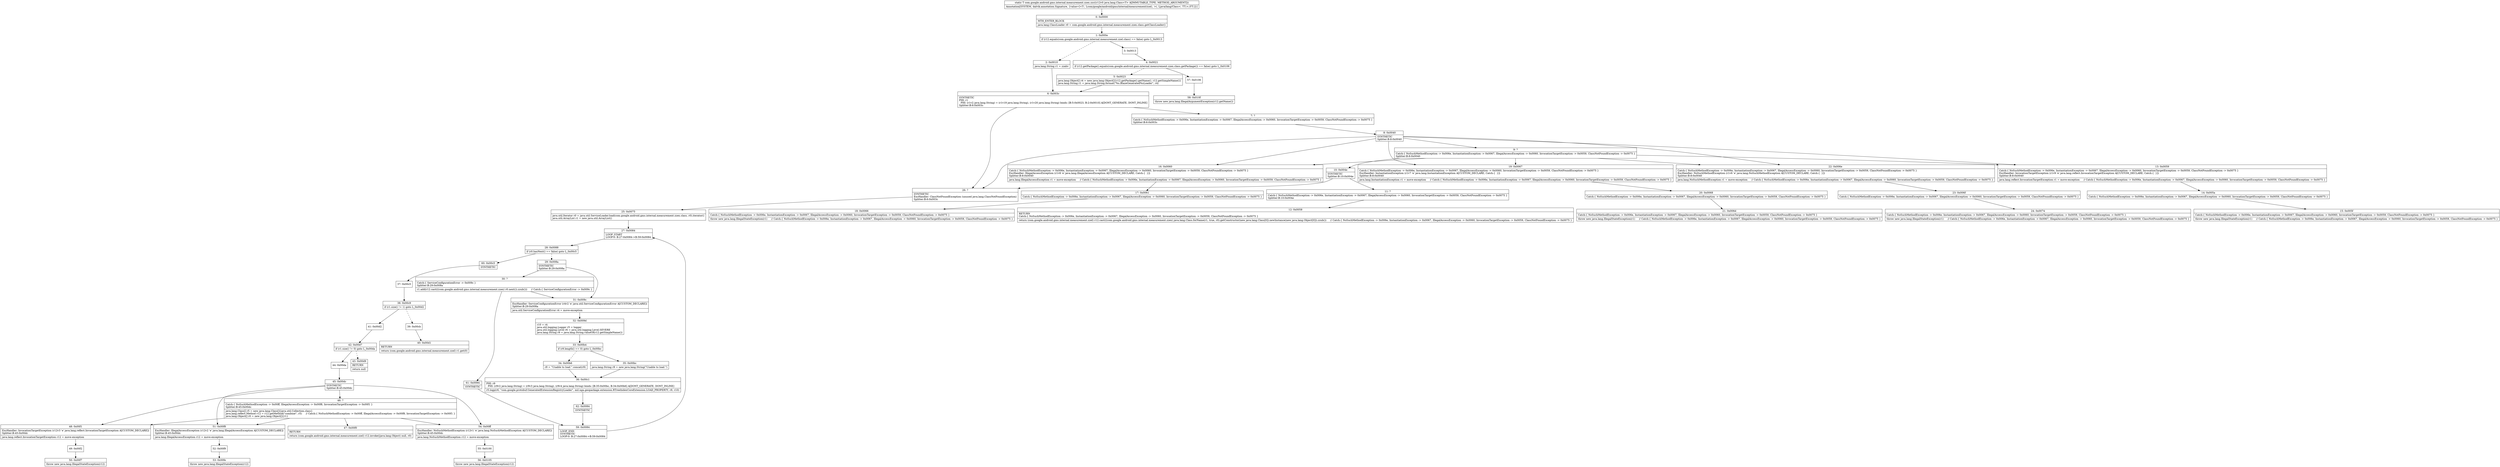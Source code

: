 digraph "CFG forcom.google.android.gms.internal.measurement.zzex.zzc(Ljava\/lang\/Class;)Lcom\/google\/android\/gms\/internal\/measurement\/zzel;" {
Node_0 [shape=record,label="{0\:\ 0x0000|MTH_ENTER_BLOCK\l|java.lang.ClassLoader r0 = com.google.android.gms.internal.measurement.zzex.class.getClassLoader()\l}"];
Node_1 [shape=record,label="{1\:\ 0x000e|if (r12.equals(com.google.android.gms.internal.measurement.zzel.class) == false) goto L_0x0013\l}"];
Node_2 [shape=record,label="{2\:\ 0x0010|java.lang.String r1 = zzahv\l}"];
Node_3 [shape=record,label="{3\:\ 0x0013}"];
Node_4 [shape=record,label="{4\:\ 0x0021|if (r12.getPackage().equals(com.google.android.gms.internal.measurement.zzex.class.getPackage()) == false) goto L_0x0106\l}"];
Node_5 [shape=record,label="{5\:\ 0x0023|java.lang.Object[] r4 = new java.lang.Object[]\{r12.getPackage().getName(), r12.getSimpleName()\}\ljava.lang.String r1 = java.lang.String.format(\"%s.BlazeGenerated%sLoader\", r4)\l}"];
Node_6 [shape=record,label="{6\:\ 0x003c|SYNTHETIC\lPHI: r1 \l  PHI: (r1v2 java.lang.String) = (r1v19 java.lang.String), (r1v20 java.lang.String) binds: [B:5:0x0023, B:2:0x0010] A[DONT_GENERATE, DONT_INLINE]\lSplitter:B:6:0x003c\l}"];
Node_7 [shape=record,label="{7\:\ ?|Catch:\{ NoSuchMethodException \-\> 0x006e, InstantiationException \-\> 0x0067, IllegalAccessException \-\> 0x0060, InvocationTargetException \-\> 0x0059, ClassNotFoundException \-\> 0x0075 \}\lSplitter:B:6:0x003c\l}"];
Node_8 [shape=record,label="{8\:\ 0x0040|SYNTHETIC\lSplitter:B:8:0x0040\l}"];
Node_9 [shape=record,label="{9\:\ ?|Catch:\{ NoSuchMethodException \-\> 0x006e, InstantiationException \-\> 0x0067, IllegalAccessException \-\> 0x0060, InvocationTargetException \-\> 0x0059, ClassNotFoundException \-\> 0x0075 \}\lSplitter:B:8:0x0040\l}"];
Node_10 [shape=record,label="{10\:\ 0x004e|SYNTHETIC\lSplitter:B:10:0x004e\l}"];
Node_11 [shape=record,label="{11\:\ ?|Catch:\{ NoSuchMethodException \-\> 0x006e, InstantiationException \-\> 0x0067, IllegalAccessException \-\> 0x0060, InvocationTargetException \-\> 0x0059, ClassNotFoundException \-\> 0x0075 \}\lSplitter:B:10:0x004e\l}"];
Node_12 [shape=record,label="{12\:\ 0x0058|RETURN\lCatch:\{ NoSuchMethodException \-\> 0x006e, InstantiationException \-\> 0x0067, IllegalAccessException \-\> 0x0060, InvocationTargetException \-\> 0x0059, ClassNotFoundException \-\> 0x0075 \}\l|return (com.google.android.gms.internal.measurement.zzel) r12.cast(((com.google.android.gms.internal.measurement.zzex) java.lang.Class.forName(r1, true, r0).getConstructor(new java.lang.Class[0]).newInstance(new java.lang.Object[0])).zzub())     \/\/ Catch:\{ NoSuchMethodException \-\> 0x006e, InstantiationException \-\> 0x0067, IllegalAccessException \-\> 0x0060, InvocationTargetException \-\> 0x0059, ClassNotFoundException \-\> 0x0075 \}\l}"];
Node_13 [shape=record,label="{13\:\ 0x0059|Catch:\{ NoSuchMethodException \-\> 0x006e, InstantiationException \-\> 0x0067, IllegalAccessException \-\> 0x0060, InvocationTargetException \-\> 0x0059, ClassNotFoundException \-\> 0x0075 \}\lExcHandler: InvocationTargetException (r1v9 'e' java.lang.reflect.InvocationTargetException A[CUSTOM_DECLARE, Catch:\{  \}])\lSplitter:B:8:0x0040\l|java.lang.reflect.InvocationTargetException r1 = move\-exception     \/\/ Catch:\{ NoSuchMethodException \-\> 0x006e, InstantiationException \-\> 0x0067, IllegalAccessException \-\> 0x0060, InvocationTargetException \-\> 0x0059, ClassNotFoundException \-\> 0x0075 \}\l}"];
Node_14 [shape=record,label="{14\:\ 0x005a|Catch:\{ NoSuchMethodException \-\> 0x006e, InstantiationException \-\> 0x0067, IllegalAccessException \-\> 0x0060, InvocationTargetException \-\> 0x0059, ClassNotFoundException \-\> 0x0075 \}\l}"];
Node_15 [shape=record,label="{15\:\ 0x005f|Catch:\{ NoSuchMethodException \-\> 0x006e, InstantiationException \-\> 0x0067, IllegalAccessException \-\> 0x0060, InvocationTargetException \-\> 0x0059, ClassNotFoundException \-\> 0x0075 \}\l|throw new java.lang.IllegalStateException(r1)     \/\/ Catch:\{ NoSuchMethodException \-\> 0x006e, InstantiationException \-\> 0x0067, IllegalAccessException \-\> 0x0060, InvocationTargetException \-\> 0x0059, ClassNotFoundException \-\> 0x0075 \}\l}"];
Node_16 [shape=record,label="{16\:\ 0x0060|Catch:\{ NoSuchMethodException \-\> 0x006e, InstantiationException \-\> 0x0067, IllegalAccessException \-\> 0x0060, InvocationTargetException \-\> 0x0059, ClassNotFoundException \-\> 0x0075 \}\lExcHandler: IllegalAccessException (r1v8 'e' java.lang.IllegalAccessException A[CUSTOM_DECLARE, Catch:\{  \}])\lSplitter:B:8:0x0040\l|java.lang.IllegalAccessException r1 = move\-exception     \/\/ Catch:\{ NoSuchMethodException \-\> 0x006e, InstantiationException \-\> 0x0067, IllegalAccessException \-\> 0x0060, InvocationTargetException \-\> 0x0059, ClassNotFoundException \-\> 0x0075 \}\l}"];
Node_17 [shape=record,label="{17\:\ 0x0061|Catch:\{ NoSuchMethodException \-\> 0x006e, InstantiationException \-\> 0x0067, IllegalAccessException \-\> 0x0060, InvocationTargetException \-\> 0x0059, ClassNotFoundException \-\> 0x0075 \}\l}"];
Node_18 [shape=record,label="{18\:\ 0x0066|Catch:\{ NoSuchMethodException \-\> 0x006e, InstantiationException \-\> 0x0067, IllegalAccessException \-\> 0x0060, InvocationTargetException \-\> 0x0059, ClassNotFoundException \-\> 0x0075 \}\l|throw new java.lang.IllegalStateException(r1)     \/\/ Catch:\{ NoSuchMethodException \-\> 0x006e, InstantiationException \-\> 0x0067, IllegalAccessException \-\> 0x0060, InvocationTargetException \-\> 0x0059, ClassNotFoundException \-\> 0x0075 \}\l}"];
Node_19 [shape=record,label="{19\:\ 0x0067|Catch:\{ NoSuchMethodException \-\> 0x006e, InstantiationException \-\> 0x0067, IllegalAccessException \-\> 0x0060, InvocationTargetException \-\> 0x0059, ClassNotFoundException \-\> 0x0075 \}\lExcHandler: InstantiationException (r1v7 'e' java.lang.InstantiationException A[CUSTOM_DECLARE, Catch:\{  \}])\lSplitter:B:8:0x0040\l|java.lang.InstantiationException r1 = move\-exception     \/\/ Catch:\{ NoSuchMethodException \-\> 0x006e, InstantiationException \-\> 0x0067, IllegalAccessException \-\> 0x0060, InvocationTargetException \-\> 0x0059, ClassNotFoundException \-\> 0x0075 \}\l}"];
Node_20 [shape=record,label="{20\:\ 0x0068|Catch:\{ NoSuchMethodException \-\> 0x006e, InstantiationException \-\> 0x0067, IllegalAccessException \-\> 0x0060, InvocationTargetException \-\> 0x0059, ClassNotFoundException \-\> 0x0075 \}\l}"];
Node_21 [shape=record,label="{21\:\ 0x006d|Catch:\{ NoSuchMethodException \-\> 0x006e, InstantiationException \-\> 0x0067, IllegalAccessException \-\> 0x0060, InvocationTargetException \-\> 0x0059, ClassNotFoundException \-\> 0x0075 \}\l|throw new java.lang.IllegalStateException(r1)     \/\/ Catch:\{ NoSuchMethodException \-\> 0x006e, InstantiationException \-\> 0x0067, IllegalAccessException \-\> 0x0060, InvocationTargetException \-\> 0x0059, ClassNotFoundException \-\> 0x0075 \}\l}"];
Node_22 [shape=record,label="{22\:\ 0x006e|Catch:\{ NoSuchMethodException \-\> 0x006e, InstantiationException \-\> 0x0067, IllegalAccessException \-\> 0x0060, InvocationTargetException \-\> 0x0059, ClassNotFoundException \-\> 0x0075 \}\lExcHandler: NoSuchMethodException (r1v6 'e' java.lang.NoSuchMethodException A[CUSTOM_DECLARE, Catch:\{  \}])\lSplitter:B:8:0x0040\l|java.lang.NoSuchMethodException r1 = move\-exception     \/\/ Catch:\{ NoSuchMethodException \-\> 0x006e, InstantiationException \-\> 0x0067, IllegalAccessException \-\> 0x0060, InvocationTargetException \-\> 0x0059, ClassNotFoundException \-\> 0x0075 \}\l}"];
Node_23 [shape=record,label="{23\:\ 0x006f|Catch:\{ NoSuchMethodException \-\> 0x006e, InstantiationException \-\> 0x0067, IllegalAccessException \-\> 0x0060, InvocationTargetException \-\> 0x0059, ClassNotFoundException \-\> 0x0075 \}\l}"];
Node_24 [shape=record,label="{24\:\ 0x0074|Catch:\{ NoSuchMethodException \-\> 0x006e, InstantiationException \-\> 0x0067, IllegalAccessException \-\> 0x0060, InvocationTargetException \-\> 0x0059, ClassNotFoundException \-\> 0x0075 \}\l|throw new java.lang.IllegalStateException(r1)     \/\/ Catch:\{ NoSuchMethodException \-\> 0x006e, InstantiationException \-\> 0x0067, IllegalAccessException \-\> 0x0060, InvocationTargetException \-\> 0x0059, ClassNotFoundException \-\> 0x0075 \}\l}"];
Node_25 [shape=record,label="{25\:\ 0x0075|java.util.Iterator r0 = java.util.ServiceLoader.load(com.google.android.gms.internal.measurement.zzex.class, r0).iterator()\ljava.util.ArrayList r1 = new java.util.ArrayList()\l}"];
Node_26 [shape=record,label="{26\:\ ?|SYNTHETIC\lExcHandler: ClassNotFoundException (unused java.lang.ClassNotFoundException)\lSplitter:B:6:0x003c\l}"];
Node_27 [shape=record,label="{27\:\ 0x0084|LOOP_START\lLOOP:0: B:27:0x0084\-\>B:59:0x0084\l}"];
Node_28 [shape=record,label="{28\:\ 0x0088|if (r0.hasNext() == false) goto L_0x00c5\l}"];
Node_29 [shape=record,label="{29\:\ 0x008a|SYNTHETIC\lSplitter:B:29:0x008a\l}"];
Node_30 [shape=record,label="{30\:\ ?|Catch:\{ ServiceConfigurationError \-\> 0x009c \}\lSplitter:B:29:0x008a\l|r1.add(r12.cast(((com.google.android.gms.internal.measurement.zzex) r0.next()).zzub()))     \/\/ Catch:\{ ServiceConfigurationError \-\> 0x009c \}\l}"];
Node_31 [shape=record,label="{31\:\ 0x009c|ExcHandler: ServiceConfigurationError (r4v2 'e' java.util.ServiceConfigurationError A[CUSTOM_DECLARE])\lSplitter:B:29:0x008a\l|java.util.ServiceConfigurationError r4 = move\-exception\l}"];
Node_32 [shape=record,label="{32\:\ 0x009d|r10 = r4\ljava.util.logging.Logger r5 = logger\ljava.util.logging.Level r6 = java.util.logging.Level.SEVERE\ljava.lang.String r9 = java.lang.String.valueOf(r12.getSimpleName())\l}"];
Node_33 [shape=record,label="{33\:\ 0x00b4|if (r9.length() == 0) goto L_0x00bc\l}"];
Node_34 [shape=record,label="{34\:\ 0x00b6|r9 = \"Unable to load \".concat(r9)\l}"];
Node_35 [shape=record,label="{35\:\ 0x00bc|java.lang.String r9 = new java.lang.String(\"Unable to load \")\l}"];
Node_36 [shape=record,label="{36\:\ 0x00c1|PHI: r9 \l  PHI: (r9v2 java.lang.String) = (r9v3 java.lang.String), (r9v4 java.lang.String) binds: [B:35:0x00bc, B:34:0x00b6] A[DONT_GENERATE, DONT_INLINE]\l|r5.logp(r6, \"com.google.protobuf.GeneratedExtensionRegistryLoader\", mil.nga.geopackage.extension.RTreeIndexCoreExtension.LOAD_PROPERTY, r9, r10)\l}"];
Node_37 [shape=record,label="{37\:\ 0x00c5}"];
Node_38 [shape=record,label="{38\:\ 0x00c9|if (r1.size() != 1) goto L_0x00d2\l}"];
Node_39 [shape=record,label="{39\:\ 0x00cb}"];
Node_40 [shape=record,label="{40\:\ 0x00d1|RETURN\l|return (com.google.android.gms.internal.measurement.zzel) r1.get(0)\l}"];
Node_41 [shape=record,label="{41\:\ 0x00d2}"];
Node_42 [shape=record,label="{42\:\ 0x00d7|if (r1.size() != 0) goto L_0x00da\l}"];
Node_43 [shape=record,label="{43\:\ 0x00d9|RETURN\l|return null\l}"];
Node_44 [shape=record,label="{44\:\ 0x00da}"];
Node_45 [shape=record,label="{45\:\ 0x00dc|SYNTHETIC\lSplitter:B:45:0x00dc\l}"];
Node_46 [shape=record,label="{46\:\ ?|Catch:\{ NoSuchMethodException \-\> 0x00ff, IllegalAccessException \-\> 0x00f8, InvocationTargetException \-\> 0x00f1 \}\lSplitter:B:45:0x00dc\l|java.lang.Class[] r5 = new java.lang.Class[]\{java.util.Collection.class\}\ljava.lang.reflect.Method r12 = r12.getMethod(\"combine\", r5)     \/\/ Catch:\{ NoSuchMethodException \-\> 0x00ff, IllegalAccessException \-\> 0x00f8, InvocationTargetException \-\> 0x00f1 \}\ljava.lang.Object[] r0 = new java.lang.Object[]\{r1\}\l}"];
Node_47 [shape=record,label="{47\:\ 0x00f0|RETURN\l|return (com.google.android.gms.internal.measurement.zzel) r12.invoke((java.lang.Object) null, r0)\l}"];
Node_48 [shape=record,label="{48\:\ 0x00f1|ExcHandler: InvocationTargetException (r12v3 'e' java.lang.reflect.InvocationTargetException A[CUSTOM_DECLARE])\lSplitter:B:45:0x00dc\l|java.lang.reflect.InvocationTargetException r12 = move\-exception\l}"];
Node_49 [shape=record,label="{49\:\ 0x00f2}"];
Node_50 [shape=record,label="{50\:\ 0x00f7|throw new java.lang.IllegalStateException(r12)\l}"];
Node_51 [shape=record,label="{51\:\ 0x00f8|ExcHandler: IllegalAccessException (r12v2 'e' java.lang.IllegalAccessException A[CUSTOM_DECLARE])\lSplitter:B:45:0x00dc\l|java.lang.IllegalAccessException r12 = move\-exception\l}"];
Node_52 [shape=record,label="{52\:\ 0x00f9}"];
Node_53 [shape=record,label="{53\:\ 0x00fe|throw new java.lang.IllegalStateException(r12)\l}"];
Node_54 [shape=record,label="{54\:\ 0x00ff|ExcHandler: NoSuchMethodException (r12v1 'e' java.lang.NoSuchMethodException A[CUSTOM_DECLARE])\lSplitter:B:45:0x00dc\l|java.lang.NoSuchMethodException r12 = move\-exception\l}"];
Node_55 [shape=record,label="{55\:\ 0x0100}"];
Node_56 [shape=record,label="{56\:\ 0x0105|throw new java.lang.IllegalStateException(r12)\l}"];
Node_57 [shape=record,label="{57\:\ 0x0106}"];
Node_58 [shape=record,label="{58\:\ 0x010f|throw new java.lang.IllegalArgumentException(r12.getName())\l}"];
Node_59 [shape=record,label="{59\:\ 0x0084|LOOP_END\lSYNTHETIC\lLOOP:0: B:27:0x0084\-\>B:59:0x0084\l}"];
Node_60 [shape=record,label="{60\:\ 0x00c5|SYNTHETIC\l}"];
Node_61 [shape=record,label="{61\:\ 0x0084|SYNTHETIC\l}"];
Node_62 [shape=record,label="{62\:\ 0x0084|SYNTHETIC\l}"];
MethodNode[shape=record,label="{static T com.google.android.gms.internal.measurement.zzex.zzc((r12v0 java.lang.Class\<T\> A[IMMUTABLE_TYPE, METHOD_ARGUMENT]))  | Annotation[SYSTEM, dalvik.annotation.Signature, \{value=[\<T:, Lcom\/google\/android\/gms\/internal\/measurement\/zzel;, \>(, Ljava\/lang\/Class\<, TT;\>;)TT;]\}]\l}"];
MethodNode -> Node_0;
Node_0 -> Node_1;
Node_1 -> Node_2[style=dashed];
Node_1 -> Node_3;
Node_2 -> Node_6;
Node_3 -> Node_4;
Node_4 -> Node_5[style=dashed];
Node_4 -> Node_57;
Node_5 -> Node_6;
Node_6 -> Node_7;
Node_6 -> Node_26;
Node_7 -> Node_8;
Node_8 -> Node_9;
Node_8 -> Node_22;
Node_8 -> Node_19;
Node_8 -> Node_16;
Node_8 -> Node_13;
Node_8 -> Node_26;
Node_9 -> Node_10;
Node_9 -> Node_22;
Node_9 -> Node_19;
Node_9 -> Node_16;
Node_9 -> Node_13;
Node_10 -> Node_11;
Node_10 -> Node_26;
Node_11 -> Node_12;
Node_13 -> Node_14;
Node_14 -> Node_15;
Node_16 -> Node_17;
Node_17 -> Node_18;
Node_19 -> Node_20;
Node_20 -> Node_21;
Node_22 -> Node_23;
Node_23 -> Node_24;
Node_25 -> Node_27;
Node_26 -> Node_25;
Node_27 -> Node_28;
Node_28 -> Node_29[style=dashed];
Node_28 -> Node_60;
Node_29 -> Node_30;
Node_29 -> Node_31;
Node_30 -> Node_31;
Node_30 -> Node_61;
Node_31 -> Node_32;
Node_32 -> Node_33;
Node_33 -> Node_34[style=dashed];
Node_33 -> Node_35;
Node_34 -> Node_36;
Node_35 -> Node_36;
Node_36 -> Node_62;
Node_37 -> Node_38;
Node_38 -> Node_39[style=dashed];
Node_38 -> Node_41;
Node_39 -> Node_40;
Node_41 -> Node_42;
Node_42 -> Node_43[style=dashed];
Node_42 -> Node_44;
Node_44 -> Node_45;
Node_45 -> Node_46;
Node_45 -> Node_54;
Node_45 -> Node_51;
Node_45 -> Node_48;
Node_46 -> Node_47;
Node_46 -> Node_54;
Node_46 -> Node_51;
Node_46 -> Node_48;
Node_48 -> Node_49;
Node_49 -> Node_50;
Node_51 -> Node_52;
Node_52 -> Node_53;
Node_54 -> Node_55;
Node_55 -> Node_56;
Node_57 -> Node_58;
Node_59 -> Node_27;
Node_60 -> Node_37;
Node_61 -> Node_59;
Node_62 -> Node_59;
}

